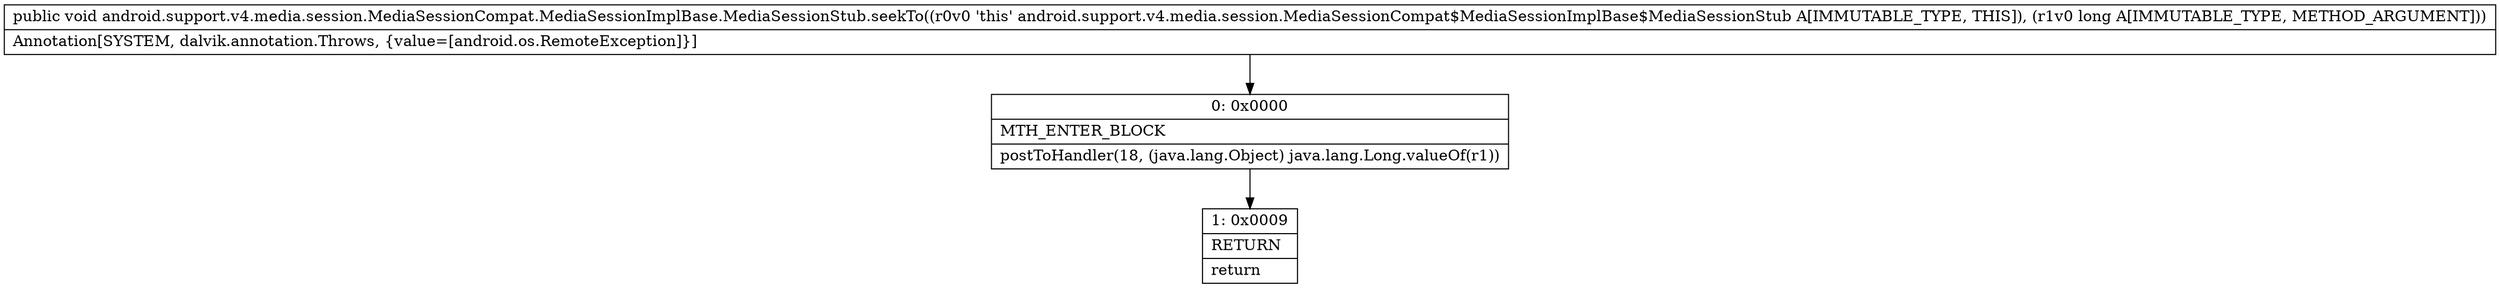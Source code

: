 digraph "CFG forandroid.support.v4.media.session.MediaSessionCompat.MediaSessionImplBase.MediaSessionStub.seekTo(J)V" {
Node_0 [shape=record,label="{0\:\ 0x0000|MTH_ENTER_BLOCK\l|postToHandler(18, (java.lang.Object) java.lang.Long.valueOf(r1))\l}"];
Node_1 [shape=record,label="{1\:\ 0x0009|RETURN\l|return\l}"];
MethodNode[shape=record,label="{public void android.support.v4.media.session.MediaSessionCompat.MediaSessionImplBase.MediaSessionStub.seekTo((r0v0 'this' android.support.v4.media.session.MediaSessionCompat$MediaSessionImplBase$MediaSessionStub A[IMMUTABLE_TYPE, THIS]), (r1v0 long A[IMMUTABLE_TYPE, METHOD_ARGUMENT]))  | Annotation[SYSTEM, dalvik.annotation.Throws, \{value=[android.os.RemoteException]\}]\l}"];
MethodNode -> Node_0;
Node_0 -> Node_1;
}

